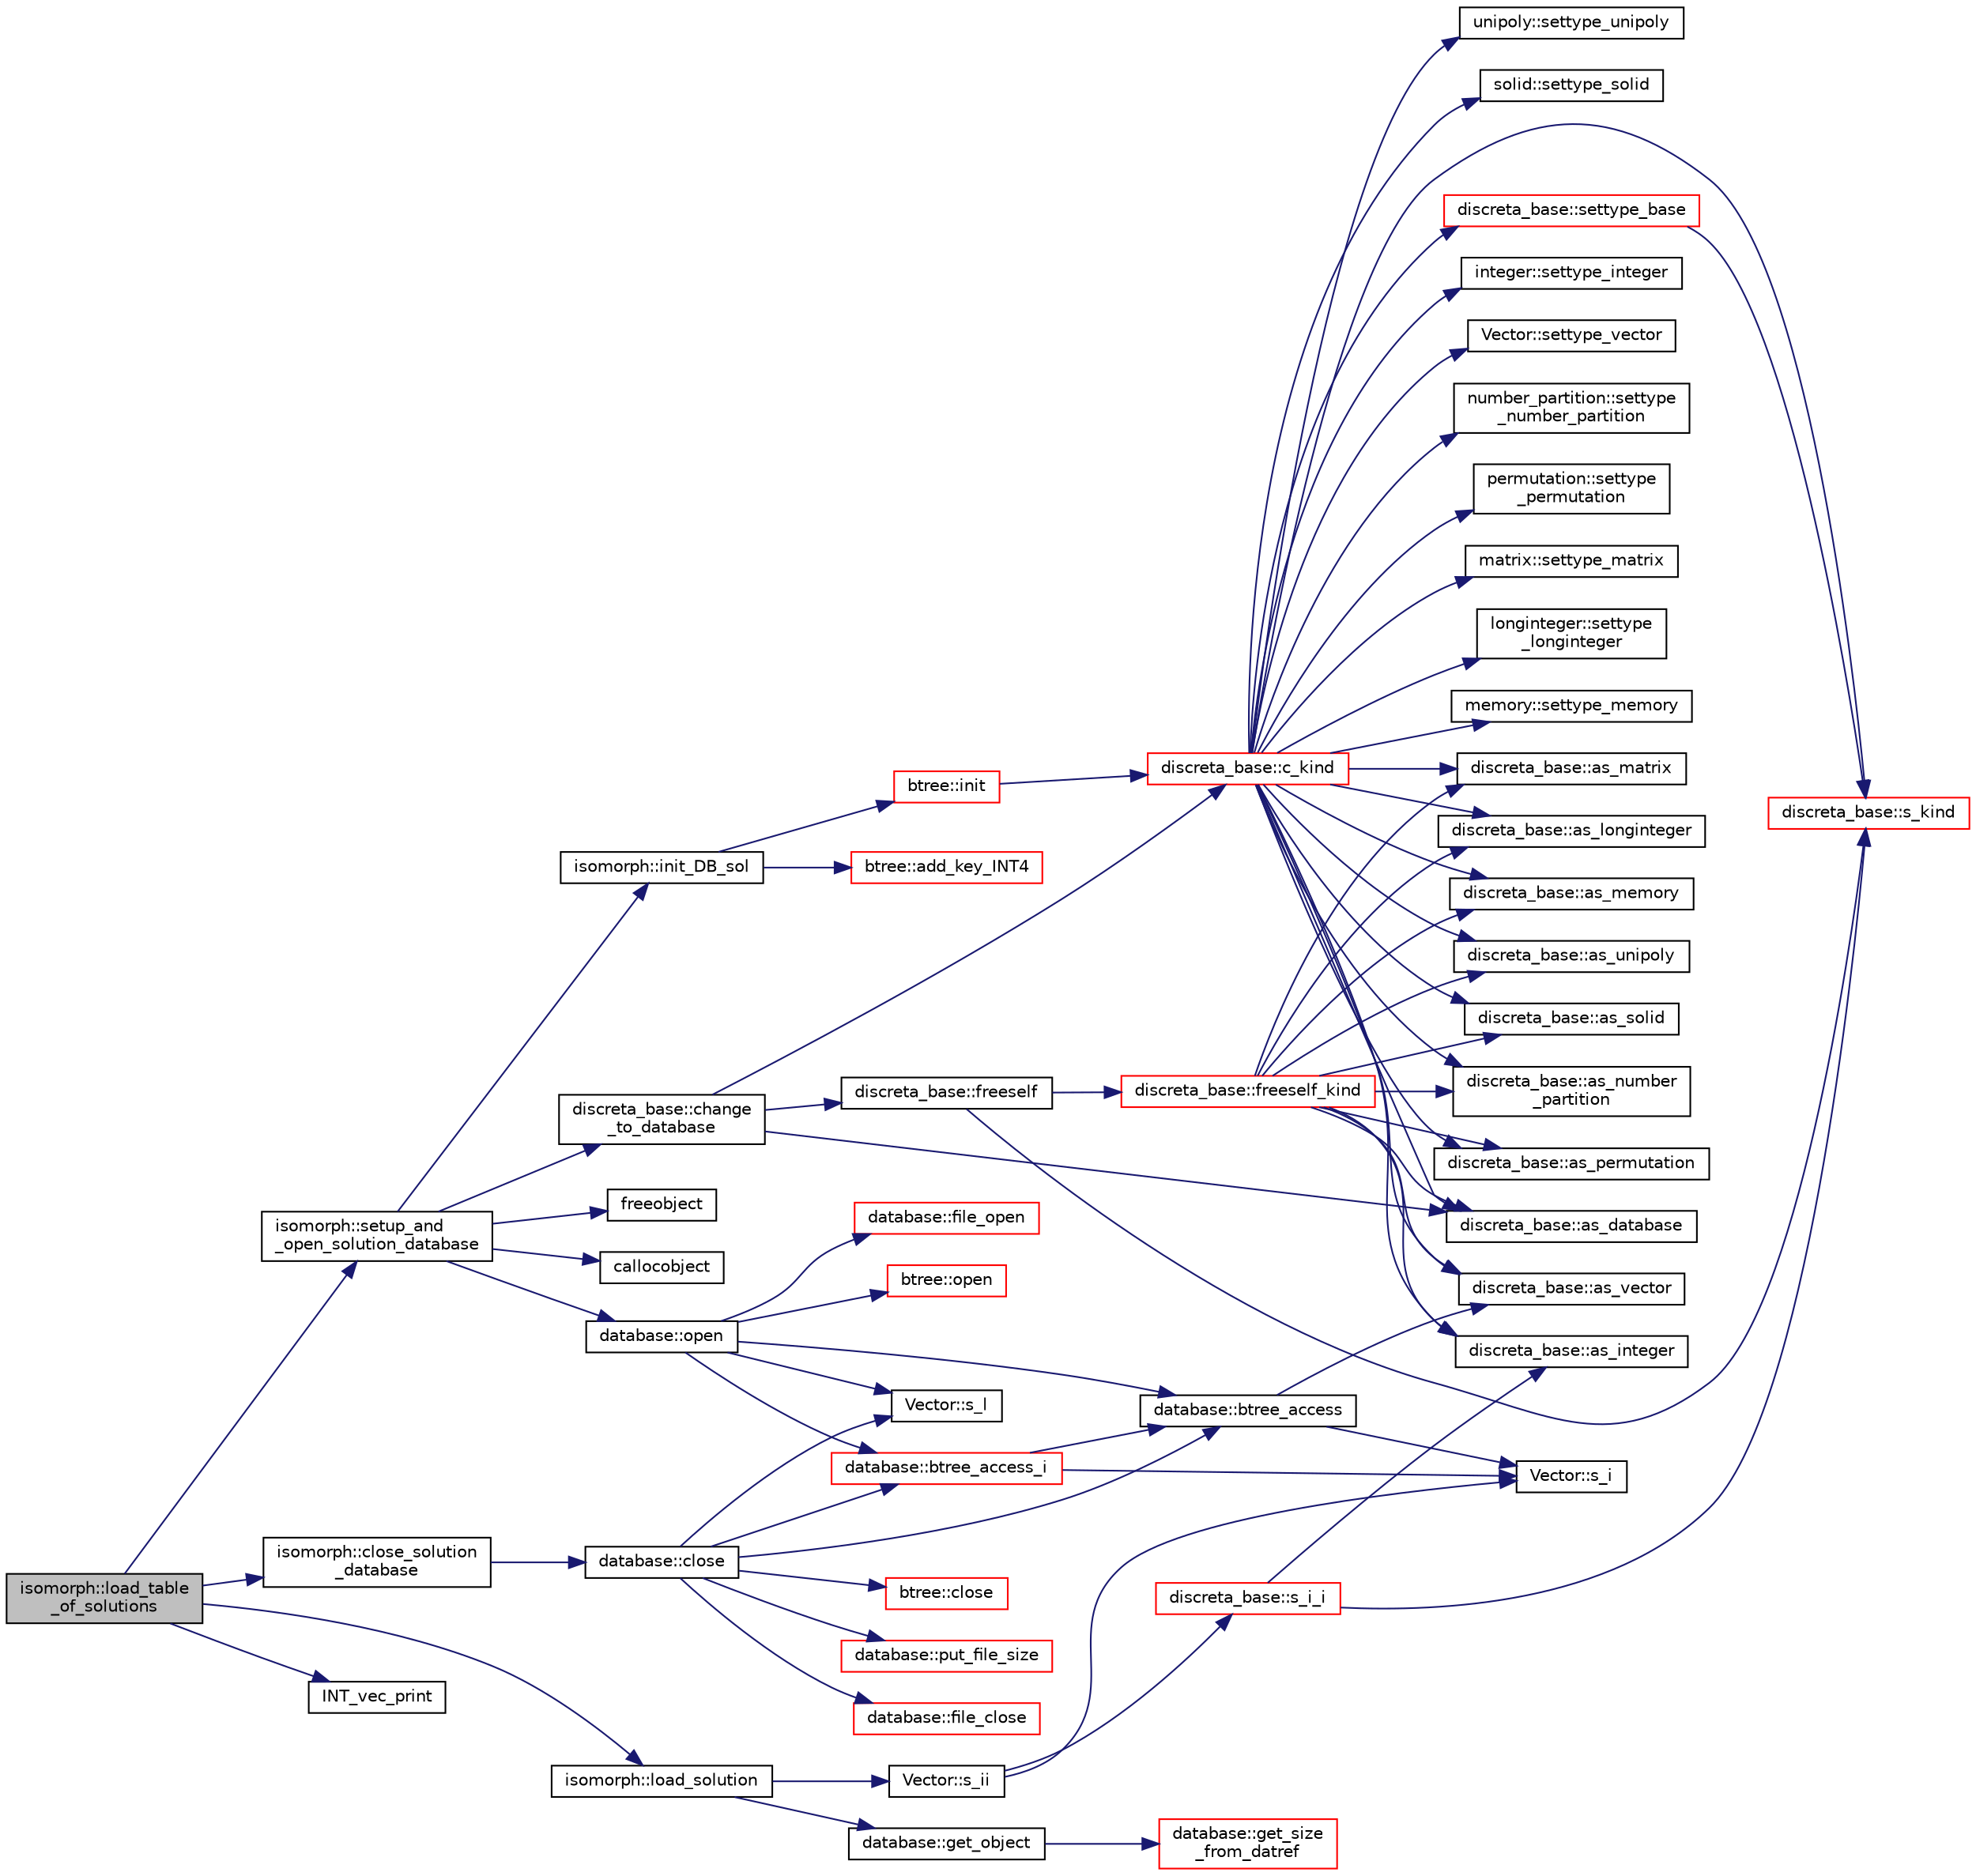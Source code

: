 digraph "isomorph::load_table_of_solutions"
{
  edge [fontname="Helvetica",fontsize="10",labelfontname="Helvetica",labelfontsize="10"];
  node [fontname="Helvetica",fontsize="10",shape=record];
  rankdir="LR";
  Node8385 [label="isomorph::load_table\l_of_solutions",height=0.2,width=0.4,color="black", fillcolor="grey75", style="filled", fontcolor="black"];
  Node8385 -> Node8386 [color="midnightblue",fontsize="10",style="solid",fontname="Helvetica"];
  Node8386 [label="isomorph::setup_and\l_open_solution_database",height=0.2,width=0.4,color="black", fillcolor="white", style="filled",URL="$d3/d5f/classisomorph.html#a31846d3ae261a9c2dc089fb87710ce5c"];
  Node8386 -> Node8387 [color="midnightblue",fontsize="10",style="solid",fontname="Helvetica"];
  Node8387 [label="freeobject",height=0.2,width=0.4,color="black", fillcolor="white", style="filled",URL="$d9/d60/discreta_8h.html#a3bd8a0c7f8d0451709f6e310536ff2ae"];
  Node8386 -> Node8388 [color="midnightblue",fontsize="10",style="solid",fontname="Helvetica"];
  Node8388 [label="callocobject",height=0.2,width=0.4,color="black", fillcolor="white", style="filled",URL="$d9/d60/discreta_8h.html#a8bbcb8338d159223714097d10e94364d"];
  Node8386 -> Node8389 [color="midnightblue",fontsize="10",style="solid",fontname="Helvetica"];
  Node8389 [label="discreta_base::change\l_to_database",height=0.2,width=0.4,color="black", fillcolor="white", style="filled",URL="$d7/d71/classdiscreta__base.html#a9187fb1e0526e3d327b78bb19475ae40"];
  Node8389 -> Node8390 [color="midnightblue",fontsize="10",style="solid",fontname="Helvetica"];
  Node8390 [label="discreta_base::freeself",height=0.2,width=0.4,color="black", fillcolor="white", style="filled",URL="$d7/d71/classdiscreta__base.html#a9a3c9501a562293b5667c11b9174d6e5"];
  Node8390 -> Node8391 [color="midnightblue",fontsize="10",style="solid",fontname="Helvetica"];
  Node8391 [label="discreta_base::freeself_kind",height=0.2,width=0.4,color="red", fillcolor="white", style="filled",URL="$d7/d71/classdiscreta__base.html#a63a23ada2165b3838fab719ed458cec8"];
  Node8391 -> Node8399 [color="midnightblue",fontsize="10",style="solid",fontname="Helvetica"];
  Node8399 [label="discreta_base::as_integer",height=0.2,width=0.4,color="black", fillcolor="white", style="filled",URL="$d7/d71/classdiscreta__base.html#a00d7691eaf874fd283d942692fe8dd26"];
  Node8391 -> Node8401 [color="midnightblue",fontsize="10",style="solid",fontname="Helvetica"];
  Node8401 [label="discreta_base::as_vector",height=0.2,width=0.4,color="black", fillcolor="white", style="filled",URL="$d7/d71/classdiscreta__base.html#a7bdd6cae39c380b128ee9e17e42cf020"];
  Node8391 -> Node8404 [color="midnightblue",fontsize="10",style="solid",fontname="Helvetica"];
  Node8404 [label="discreta_base::as_number\l_partition",height=0.2,width=0.4,color="black", fillcolor="white", style="filled",URL="$d7/d71/classdiscreta__base.html#a307aa09de0e925d46697707968ffab00"];
  Node8391 -> Node8406 [color="midnightblue",fontsize="10",style="solid",fontname="Helvetica"];
  Node8406 [label="discreta_base::as_permutation",height=0.2,width=0.4,color="black", fillcolor="white", style="filled",URL="$d7/d71/classdiscreta__base.html#aa4e72f36a82984239b12ae831e131098"];
  Node8391 -> Node8408 [color="midnightblue",fontsize="10",style="solid",fontname="Helvetica"];
  Node8408 [label="discreta_base::as_matrix",height=0.2,width=0.4,color="black", fillcolor="white", style="filled",URL="$d7/d71/classdiscreta__base.html#ae4d7f56d917a4707b838fbffde6467ff"];
  Node8391 -> Node8411 [color="midnightblue",fontsize="10",style="solid",fontname="Helvetica"];
  Node8411 [label="discreta_base::as_longinteger",height=0.2,width=0.4,color="black", fillcolor="white", style="filled",URL="$d7/d71/classdiscreta__base.html#a20a094639eb711b10c8694c51937f7cd"];
  Node8391 -> Node8414 [color="midnightblue",fontsize="10",style="solid",fontname="Helvetica"];
  Node8414 [label="discreta_base::as_memory",height=0.2,width=0.4,color="black", fillcolor="white", style="filled",URL="$d7/d71/classdiscreta__base.html#ad94b2d7dce0cd4fa22db57f6e79c4bd2"];
  Node8391 -> Node8416 [color="midnightblue",fontsize="10",style="solid",fontname="Helvetica"];
  Node8416 [label="discreta_base::as_unipoly",height=0.2,width=0.4,color="black", fillcolor="white", style="filled",URL="$d7/d71/classdiscreta__base.html#ad50d8027f039fe5c2478cddb243adc9d"];
  Node8391 -> Node8418 [color="midnightblue",fontsize="10",style="solid",fontname="Helvetica"];
  Node8418 [label="discreta_base::as_solid",height=0.2,width=0.4,color="black", fillcolor="white", style="filled",URL="$d7/d71/classdiscreta__base.html#a1fc5f2b85ec97ab0a69dd64903c970a5"];
  Node8391 -> Node8430 [color="midnightblue",fontsize="10",style="solid",fontname="Helvetica"];
  Node8430 [label="discreta_base::as_database",height=0.2,width=0.4,color="black", fillcolor="white", style="filled",URL="$d7/d71/classdiscreta__base.html#ab055d39d58210a2b03ba3d33703b09a9"];
  Node8390 -> Node8393 [color="midnightblue",fontsize="10",style="solid",fontname="Helvetica"];
  Node8393 [label="discreta_base::s_kind",height=0.2,width=0.4,color="red", fillcolor="white", style="filled",URL="$d7/d71/classdiscreta__base.html#a8a830025c74adbbc3362418a7c2ba157"];
  Node8389 -> Node8438 [color="midnightblue",fontsize="10",style="solid",fontname="Helvetica"];
  Node8438 [label="discreta_base::c_kind",height=0.2,width=0.4,color="red", fillcolor="white", style="filled",URL="$d7/d71/classdiscreta__base.html#adc2ff61589c2d083688e7a43f333cb62"];
  Node8438 -> Node8439 [color="midnightblue",fontsize="10",style="solid",fontname="Helvetica"];
  Node8439 [label="discreta_base::settype_base",height=0.2,width=0.4,color="red", fillcolor="white", style="filled",URL="$d7/d71/classdiscreta__base.html#a4f42899a89447d1c3993ea07c38f8ad4"];
  Node8439 -> Node8393 [color="midnightblue",fontsize="10",style="solid",fontname="Helvetica"];
  Node8438 -> Node8399 [color="midnightblue",fontsize="10",style="solid",fontname="Helvetica"];
  Node8438 -> Node8440 [color="midnightblue",fontsize="10",style="solid",fontname="Helvetica"];
  Node8440 [label="integer::settype_integer",height=0.2,width=0.4,color="black", fillcolor="white", style="filled",URL="$d0/de5/classinteger.html#a6265c65ef311229acd513d748faba796"];
  Node8438 -> Node8401 [color="midnightblue",fontsize="10",style="solid",fontname="Helvetica"];
  Node8438 -> Node8441 [color="midnightblue",fontsize="10",style="solid",fontname="Helvetica"];
  Node8441 [label="Vector::settype_vector",height=0.2,width=0.4,color="black", fillcolor="white", style="filled",URL="$d5/db2/class_vector.html#a34e0d00b18c051f23904a8429fa6c8b4"];
  Node8438 -> Node8404 [color="midnightblue",fontsize="10",style="solid",fontname="Helvetica"];
  Node8438 -> Node8442 [color="midnightblue",fontsize="10",style="solid",fontname="Helvetica"];
  Node8442 [label="number_partition::settype\l_number_partition",height=0.2,width=0.4,color="black", fillcolor="white", style="filled",URL="$df/d50/classnumber__partition.html#a3aaec1b557758f643ffc8555bbc358be"];
  Node8438 -> Node8406 [color="midnightblue",fontsize="10",style="solid",fontname="Helvetica"];
  Node8438 -> Node8443 [color="midnightblue",fontsize="10",style="solid",fontname="Helvetica"];
  Node8443 [label="permutation::settype\l_permutation",height=0.2,width=0.4,color="black", fillcolor="white", style="filled",URL="$d0/d08/classpermutation.html#af1eea29f86195cede9562e444664c28c"];
  Node8438 -> Node8408 [color="midnightblue",fontsize="10",style="solid",fontname="Helvetica"];
  Node8438 -> Node8444 [color="midnightblue",fontsize="10",style="solid",fontname="Helvetica"];
  Node8444 [label="matrix::settype_matrix",height=0.2,width=0.4,color="black", fillcolor="white", style="filled",URL="$d1/d8d/classmatrix.html#a1780283a64a789e4084d792683d276bb"];
  Node8438 -> Node8411 [color="midnightblue",fontsize="10",style="solid",fontname="Helvetica"];
  Node8438 -> Node8445 [color="midnightblue",fontsize="10",style="solid",fontname="Helvetica"];
  Node8445 [label="longinteger::settype\l_longinteger",height=0.2,width=0.4,color="black", fillcolor="white", style="filled",URL="$d3/d71/classlonginteger.html#ae5f811ece8df31b9ff114368a18e1dc5"];
  Node8438 -> Node8414 [color="midnightblue",fontsize="10",style="solid",fontname="Helvetica"];
  Node8438 -> Node8446 [color="midnightblue",fontsize="10",style="solid",fontname="Helvetica"];
  Node8446 [label="memory::settype_memory",height=0.2,width=0.4,color="black", fillcolor="white", style="filled",URL="$d8/d99/classmemory.html#a33aae277f9b8fe36b02e9d5da895451b"];
  Node8438 -> Node8416 [color="midnightblue",fontsize="10",style="solid",fontname="Helvetica"];
  Node8438 -> Node8447 [color="midnightblue",fontsize="10",style="solid",fontname="Helvetica"];
  Node8447 [label="unipoly::settype_unipoly",height=0.2,width=0.4,color="black", fillcolor="white", style="filled",URL="$d1/d89/classunipoly.html#a8db854fcc85c5e1150b1f1b1c005c95b"];
  Node8438 -> Node8418 [color="midnightblue",fontsize="10",style="solid",fontname="Helvetica"];
  Node8438 -> Node8448 [color="midnightblue",fontsize="10",style="solid",fontname="Helvetica"];
  Node8448 [label="solid::settype_solid",height=0.2,width=0.4,color="black", fillcolor="white", style="filled",URL="$d8/def/classsolid.html#a775bd4821f75a8aee4ea3d4335ff90e0"];
  Node8438 -> Node8430 [color="midnightblue",fontsize="10",style="solid",fontname="Helvetica"];
  Node8438 -> Node8393 [color="midnightblue",fontsize="10",style="solid",fontname="Helvetica"];
  Node8389 -> Node8430 [color="midnightblue",fontsize="10",style="solid",fontname="Helvetica"];
  Node8386 -> Node8461 [color="midnightblue",fontsize="10",style="solid",fontname="Helvetica"];
  Node8461 [label="isomorph::init_DB_sol",height=0.2,width=0.4,color="black", fillcolor="white", style="filled",URL="$d3/d5f/classisomorph.html#afd8d8a546fa9a7bc6f211b216e291039"];
  Node8461 -> Node8462 [color="midnightblue",fontsize="10",style="solid",fontname="Helvetica"];
  Node8462 [label="btree::init",height=0.2,width=0.4,color="red", fillcolor="white", style="filled",URL="$dd/db0/classbtree.html#a3c88706e9886f1f9bc142b511aeab642"];
  Node8462 -> Node8438 [color="midnightblue",fontsize="10",style="solid",fontname="Helvetica"];
  Node8461 -> Node8484 [color="midnightblue",fontsize="10",style="solid",fontname="Helvetica"];
  Node8484 [label="btree::add_key_INT4",height=0.2,width=0.4,color="red", fillcolor="white", style="filled",URL="$dd/db0/classbtree.html#a4c42710e5f8cb4e3991d591fe2ae6f42"];
  Node8386 -> Node8499 [color="midnightblue",fontsize="10",style="solid",fontname="Helvetica"];
  Node8499 [label="database::open",height=0.2,width=0.4,color="black", fillcolor="white", style="filled",URL="$db/d72/classdatabase.html#a65e8eccf98ecab4d55fb25bacaae6a19"];
  Node8499 -> Node8500 [color="midnightblue",fontsize="10",style="solid",fontname="Helvetica"];
  Node8500 [label="database::file_open",height=0.2,width=0.4,color="red", fillcolor="white", style="filled",URL="$db/d72/classdatabase.html#a33494febd887d058f862ef6001d4a044"];
  Node8499 -> Node8510 [color="midnightblue",fontsize="10",style="solid",fontname="Helvetica"];
  Node8510 [label="database::btree_access",height=0.2,width=0.4,color="black", fillcolor="white", style="filled",URL="$db/d72/classdatabase.html#a30109ba5488b06111439f887fc1ac499"];
  Node8510 -> Node8455 [color="midnightblue",fontsize="10",style="solid",fontname="Helvetica"];
  Node8455 [label="Vector::s_i",height=0.2,width=0.4,color="black", fillcolor="white", style="filled",URL="$d5/db2/class_vector.html#a1c4fe1752523df8119f70dd550244871"];
  Node8510 -> Node8401 [color="midnightblue",fontsize="10",style="solid",fontname="Helvetica"];
  Node8499 -> Node8495 [color="midnightblue",fontsize="10",style="solid",fontname="Helvetica"];
  Node8495 [label="Vector::s_l",height=0.2,width=0.4,color="black", fillcolor="white", style="filled",URL="$d5/db2/class_vector.html#ad2dc082288f858d22a528832289e0704"];
  Node8499 -> Node8511 [color="midnightblue",fontsize="10",style="solid",fontname="Helvetica"];
  Node8511 [label="database::btree_access_i",height=0.2,width=0.4,color="red", fillcolor="white", style="filled",URL="$db/d72/classdatabase.html#a215047d1b32b8bd54f91a7bdca168eee"];
  Node8511 -> Node8510 [color="midnightblue",fontsize="10",style="solid",fontname="Helvetica"];
  Node8511 -> Node8455 [color="midnightblue",fontsize="10",style="solid",fontname="Helvetica"];
  Node8499 -> Node8512 [color="midnightblue",fontsize="10",style="solid",fontname="Helvetica"];
  Node8512 [label="btree::open",height=0.2,width=0.4,color="red", fillcolor="white", style="filled",URL="$dd/db0/classbtree.html#a3e718949f1be6057839463292a60297a"];
  Node8385 -> Node8520 [color="midnightblue",fontsize="10",style="solid",fontname="Helvetica"];
  Node8520 [label="isomorph::load_solution",height=0.2,width=0.4,color="black", fillcolor="white", style="filled",URL="$d3/d5f/classisomorph.html#a18df8e5d8ba2c2fe7c6d59a2d42768a5"];
  Node8520 -> Node8521 [color="midnightblue",fontsize="10",style="solid",fontname="Helvetica"];
  Node8521 [label="database::get_object",height=0.2,width=0.4,color="black", fillcolor="white", style="filled",URL="$db/d72/classdatabase.html#a2f58ec1301addabc2fb6544038e108c6"];
  Node8521 -> Node8522 [color="midnightblue",fontsize="10",style="solid",fontname="Helvetica"];
  Node8522 [label="database::get_size\l_from_datref",height=0.2,width=0.4,color="red", fillcolor="white", style="filled",URL="$db/d72/classdatabase.html#ae71e4c19b07a2d67682fbd4b069e9a7e"];
  Node8520 -> Node8525 [color="midnightblue",fontsize="10",style="solid",fontname="Helvetica"];
  Node8525 [label="Vector::s_ii",height=0.2,width=0.4,color="black", fillcolor="white", style="filled",URL="$d5/db2/class_vector.html#a75d4942cc7b9794717b4846c10520db8"];
  Node8525 -> Node8455 [color="midnightblue",fontsize="10",style="solid",fontname="Helvetica"];
  Node8525 -> Node8526 [color="midnightblue",fontsize="10",style="solid",fontname="Helvetica"];
  Node8526 [label="discreta_base::s_i_i",height=0.2,width=0.4,color="red", fillcolor="white", style="filled",URL="$d7/d71/classdiscreta__base.html#aadb92c01fbe69b3034b0214b33fbc735"];
  Node8526 -> Node8393 [color="midnightblue",fontsize="10",style="solid",fontname="Helvetica"];
  Node8526 -> Node8399 [color="midnightblue",fontsize="10",style="solid",fontname="Helvetica"];
  Node8385 -> Node8527 [color="midnightblue",fontsize="10",style="solid",fontname="Helvetica"];
  Node8527 [label="INT_vec_print",height=0.2,width=0.4,color="black", fillcolor="white", style="filled",URL="$df/dbf/sajeeb_8_c.html#a79a5901af0b47dd0d694109543c027fe"];
  Node8385 -> Node8528 [color="midnightblue",fontsize="10",style="solid",fontname="Helvetica"];
  Node8528 [label="isomorph::close_solution\l_database",height=0.2,width=0.4,color="black", fillcolor="white", style="filled",URL="$d3/d5f/classisomorph.html#a4219716e51f60288361e06dd0e91810b"];
  Node8528 -> Node8529 [color="midnightblue",fontsize="10",style="solid",fontname="Helvetica"];
  Node8529 [label="database::close",height=0.2,width=0.4,color="black", fillcolor="white", style="filled",URL="$db/d72/classdatabase.html#acdc74d15f711cab1c165989723d45caf"];
  Node8529 -> Node8530 [color="midnightblue",fontsize="10",style="solid",fontname="Helvetica"];
  Node8530 [label="database::put_file_size",height=0.2,width=0.4,color="red", fillcolor="white", style="filled",URL="$db/d72/classdatabase.html#a3490df2b9feac3d2cfab8a5d00033ab4"];
  Node8529 -> Node8532 [color="midnightblue",fontsize="10",style="solid",fontname="Helvetica"];
  Node8532 [label="database::file_close",height=0.2,width=0.4,color="red", fillcolor="white", style="filled",URL="$db/d72/classdatabase.html#a2c40bcffaf69fb166b6ac1bafee50baf"];
  Node8529 -> Node8510 [color="midnightblue",fontsize="10",style="solid",fontname="Helvetica"];
  Node8529 -> Node8495 [color="midnightblue",fontsize="10",style="solid",fontname="Helvetica"];
  Node8529 -> Node8511 [color="midnightblue",fontsize="10",style="solid",fontname="Helvetica"];
  Node8529 -> Node8533 [color="midnightblue",fontsize="10",style="solid",fontname="Helvetica"];
  Node8533 [label="btree::close",height=0.2,width=0.4,color="red", fillcolor="white", style="filled",URL="$dd/db0/classbtree.html#acdd59b8696e09dc1c76356902fb35cbd"];
}

